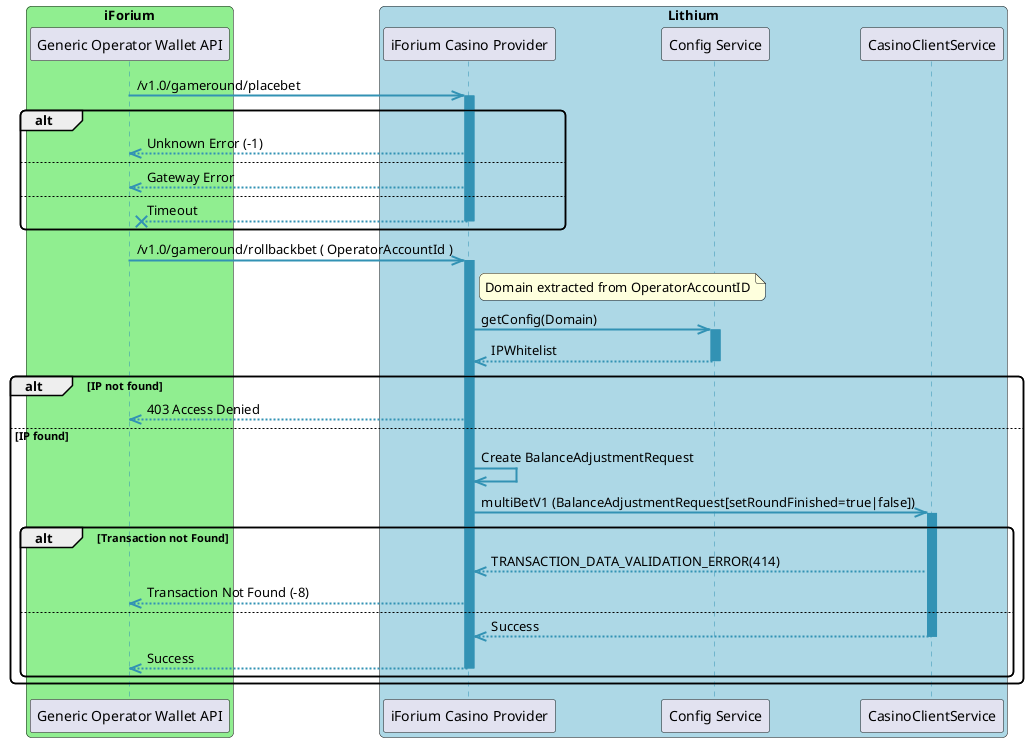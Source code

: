 .Rollback Bet Sequence
[plantuml]
----
@startuml

    box "iForium" #LightGreen
       participant "Generic Operator Wallet API" as ggo
    end box

    box "Lithium" #LightBlue
        participant "iForium Casino Provider" as provider
        participant "Config Service" as config
        participant "CasinoClientService" as casino
    end box

    skinparam handwritten false
    skinparam backgroundColor transparent
    skinparam roundcorner 10
    skinparam BoxPadding 20

    skinparam sequence {

        ArrowColor 3292b4
        ArrowThickness 2

        LifeLineBorderColor 3292b4
        LifeLineBackgroundColor #3292b4

        ParticipantBorderColor 3292b4
        ParticipantBackgroundColor 3292b4
        ParticipantFontName Arial
        ParticipantFontSize 17
        ParticipantFontColor white

        ActorBorderColor 3292b4
        ActorBackgroundColor aqua
        ActorFontColor 3292b4
        ActorFontSize 17
        ActorFontName Arial
    }

    ggo ->> provider ++: /v1.0/gameround/placebet

    alt
        provider -->> ggo : Unknown Error (-1)
    else
        provider -->> ggo : Gateway Error
    else
        provider --X ggo --: Timeout
    end

    ggo ->> provider ++: /v1.0/gameround/rollbackbet ( OperatorAccountId )

    note right of provider: Domain extracted from OperatorAccountID
    provider ->> config ++: getConfig(Domain)

    config -->> provider --: IPWhitelist
    alt IP not found
        provider -->> ggo : 403 Access Denied
    else IP found
        provider ->> provider : Create BalanceAdjustmentRequest
        provider ->> casino ++: multiBetV1 (BalanceAdjustmentRequest[setRoundFinished=true|false])
        alt Transaction not Found
            casino -->> provider : TRANSACTION_DATA_VALIDATION_ERROR(414)
            provider -->> ggo: Transaction Not Found (-8)
        else
            casino -->> provider -- : Success
            provider -->> ggo --: Success
        end
    end
@enduml
----